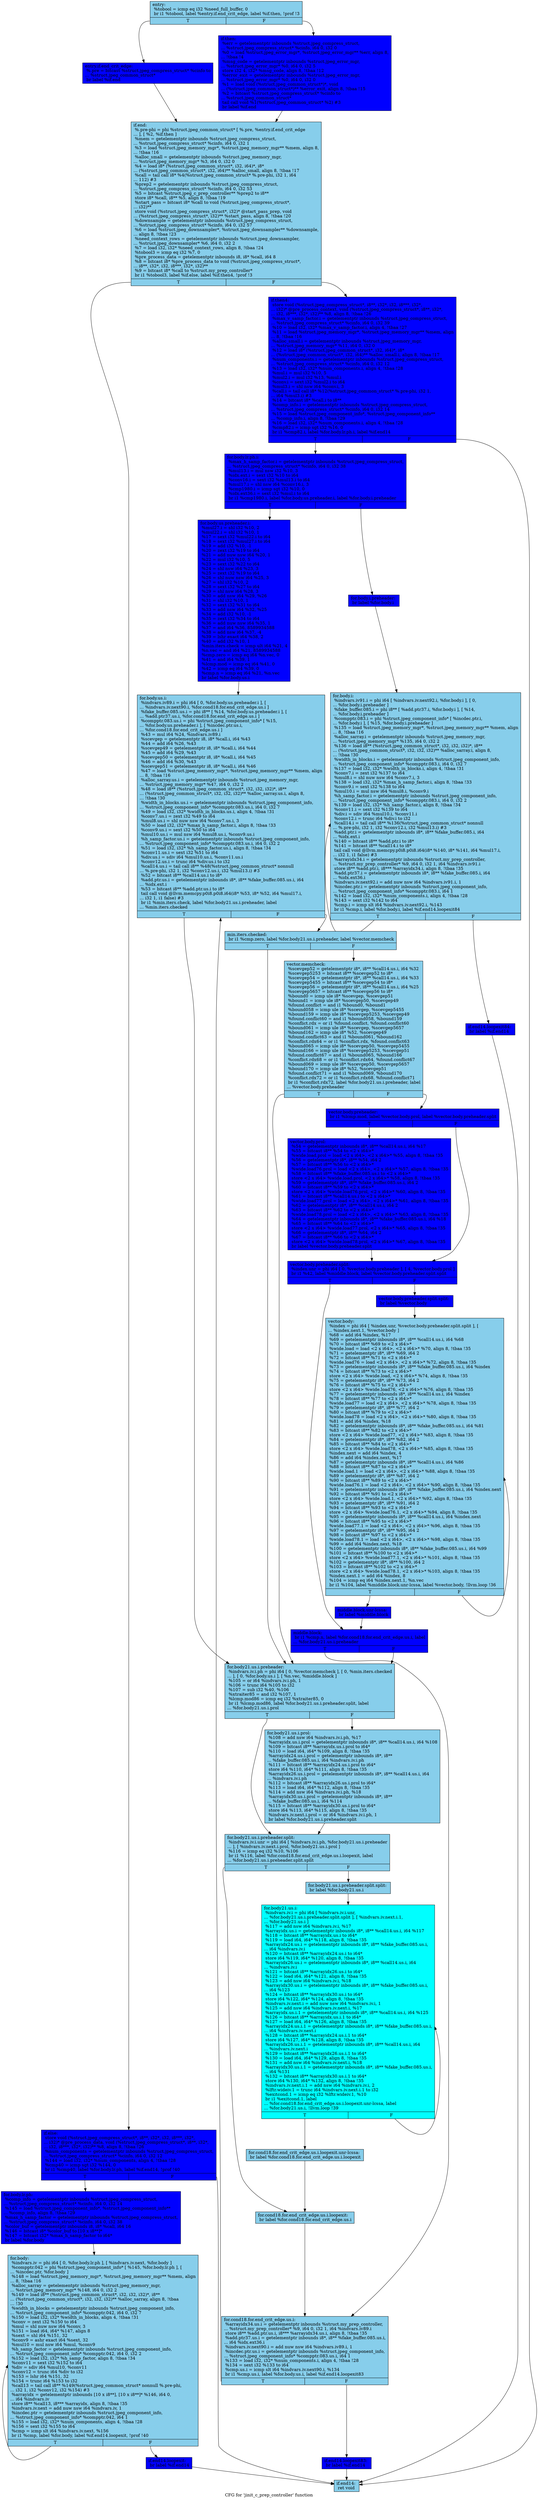 digraph "CFG for 'jinit_c_prep_controller' function" {
	label="CFG for 'jinit_c_prep_controller' function";

	Node0x5d0d660 [shape=record, style = filled, fillcolor = skyblue, label="{entry:\l  %tobool = icmp eq i32 %need_full_buffer, 0\l  br i1 %tobool, label %entry.if.end_crit_edge, label %if.then, !prof !3\l|{<s0>T|<s1>F}}"];
	Node0x5d0d660:s0 -> Node0x5d0dd80;
	Node0x5d0d660:s1 -> Node0x5d0de80;
	Node0x5d0dd80 [shape=record, style = filled, fillcolor = blue, label="{entry.if.end_crit_edge:                           \l  %.pre = bitcast %struct.jpeg_compress_struct* %cinfo to\l... %struct.jpeg_common_struct*\l  br label %if.end\l}"];
	Node0x5d0dd80 -> Node0x5d0f120;
	Node0x5d0de80 [shape=record, style = filled, fillcolor = blue, label="{if.then:                                          \l  %err = getelementptr inbounds %struct.jpeg_compress_struct,\l... %struct.jpeg_compress_struct* %cinfo, i64 0, i32 0\l  %0 = load %struct.jpeg_error_mgr*, %struct.jpeg_error_mgr** %err, align 8,\l... !tbaa !4\l  %msg_code = getelementptr inbounds %struct.jpeg_error_mgr,\l... %struct.jpeg_error_mgr* %0, i64 0, i32 5\l  store i32 4, i32* %msg_code, align 8, !tbaa !12\l  %error_exit = getelementptr inbounds %struct.jpeg_error_mgr,\l... %struct.jpeg_error_mgr* %0, i64 0, i32 0\l  %1 = load void (%struct.jpeg_common_struct*)*, void\l... (%struct.jpeg_common_struct*)** %error_exit, align 8, !tbaa !15\l  %2 = bitcast %struct.jpeg_compress_struct* %cinfo to\l... %struct.jpeg_common_struct*\l  tail call void %1(%struct.jpeg_common_struct* %2) #3\l  br label %if.end\l}"];
	Node0x5d0de80 -> Node0x5d0f120;
	Node0x5d0f120 [shape=record, style = filled, fillcolor = skyblue, label="{if.end:                                           \l  %.pre-phi = phi %struct.jpeg_common_struct* [ %.pre, %entry.if.end_crit_edge\l... ], [ %2, %if.then ]\l  %mem = getelementptr inbounds %struct.jpeg_compress_struct,\l... %struct.jpeg_compress_struct* %cinfo, i64 0, i32 1\l  %3 = load %struct.jpeg_memory_mgr*, %struct.jpeg_memory_mgr** %mem, align 8,\l... !tbaa !16\l  %alloc_small = getelementptr inbounds %struct.jpeg_memory_mgr,\l... %struct.jpeg_memory_mgr* %3, i64 0, i32 0\l  %4 = load i8* (%struct.jpeg_common_struct*, i32, i64)*, i8*\l... (%struct.jpeg_common_struct*, i32, i64)** %alloc_small, align 8, !tbaa !17\l  %call = tail call i8* %4(%struct.jpeg_common_struct* %.pre-phi, i32 1, i64\l... 112) #3\l  %prep2 = getelementptr inbounds %struct.jpeg_compress_struct,\l... %struct.jpeg_compress_struct* %cinfo, i64 0, i32 53\l  %5 = bitcast %struct.jpeg_c_prep_controller** %prep2 to i8**\l  store i8* %call, i8** %5, align 8, !tbaa !19\l  %start_pass = bitcast i8* %call to void (%struct.jpeg_compress_struct*,\l... i32)**\l  store void (%struct.jpeg_compress_struct*, i32)* @start_pass_prep, void\l... (%struct.jpeg_compress_struct*, i32)** %start_pass, align 8, !tbaa !20\l  %downsample = getelementptr inbounds %struct.jpeg_compress_struct,\l... %struct.jpeg_compress_struct* %cinfo, i64 0, i32 57\l  %6 = load %struct.jpeg_downsampler*, %struct.jpeg_downsampler** %downsample,\l... align 8, !tbaa !23\l  %need_context_rows = getelementptr inbounds %struct.jpeg_downsampler,\l... %struct.jpeg_downsampler* %6, i64 0, i32 2\l  %7 = load i32, i32* %need_context_rows, align 8, !tbaa !24\l  %tobool3 = icmp eq i32 %7, 0\l  %pre_process_data = getelementptr inbounds i8, i8* %call, i64 8\l  %8 = bitcast i8* %pre_process_data to void (%struct.jpeg_compress_struct*,\l... i8**, i32*, i32, i8***, i32*, i32)**\l  %9 = bitcast i8* %call to %struct.my_prep_controller*\l  br i1 %tobool3, label %if.else, label %if.then4, !prof !3\l|{<s0>T|<s1>F}}"];
	Node0x5d0f120:s0 -> Node0x5d101d0;
	Node0x5d0f120:s1 -> Node0x5d11360;
	Node0x5d11360 [shape=record, style = filled, fillcolor = blue, label="{if.then4:                                         \l  store void (%struct.jpeg_compress_struct*, i8**, i32*, i32, i8***, i32*,\l... i32)* @pre_process_context, void (%struct.jpeg_compress_struct*, i8**, i32*,\l... i32, i8***, i32*, i32)** %8, align 8, !tbaa !26\l  %max_v_samp_factor.i = getelementptr inbounds %struct.jpeg_compress_struct,\l... %struct.jpeg_compress_struct* %cinfo, i64 0, i32 39\l  %10 = load i32, i32* %max_v_samp_factor.i, align 4, !tbaa !27\l  %11 = load %struct.jpeg_memory_mgr*, %struct.jpeg_memory_mgr** %mem, align\l... 8, !tbaa !16\l  %alloc_small.i = getelementptr inbounds %struct.jpeg_memory_mgr,\l... %struct.jpeg_memory_mgr* %11, i64 0, i32 0\l  %12 = load i8* (%struct.jpeg_common_struct*, i32, i64)*, i8*\l... (%struct.jpeg_common_struct*, i32, i64)** %alloc_small.i, align 8, !tbaa !17\l  %num_components.i = getelementptr inbounds %struct.jpeg_compress_struct,\l... %struct.jpeg_compress_struct* %cinfo, i64 0, i32 12\l  %13 = load i32, i32* %num_components.i, align 4, !tbaa !28\l  %mul.i = mul i32 %10, 5\l  %mul2.i = mul i32 %13, %mul.i\l  %conv.i = sext i32 %mul2.i to i64\l  %mul3.i = shl nsw i64 %conv.i, 3\l  %call.i = tail call i8* %12(%struct.jpeg_common_struct* %.pre-phi, i32 1,\l... i64 %mul3.i) #3\l  %14 = bitcast i8* %call.i to i8**\l  %comp_info.i = getelementptr inbounds %struct.jpeg_compress_struct,\l... %struct.jpeg_compress_struct* %cinfo, i64 0, i32 14\l  %15 = load %struct.jpeg_component_info*, %struct.jpeg_component_info**\l... %comp_info.i, align 8, !tbaa !29\l  %16 = load i32, i32* %num_components.i, align 4, !tbaa !28\l  %cmp82.i = icmp sgt i32 %16, 0\l  br i1 %cmp82.i, label %for.body.lr.ph.i, label %if.end14\l|{<s0>T|<s1>F}}"];
	Node0x5d11360:s0 -> Node0x5d140e0;
	Node0x5d11360:s1 -> Node0x5d141e0;
	Node0x5d140e0 [shape=record, style = filled, fillcolor = blue, label="{for.body.lr.ph.i:                                 \l  %max_h_samp_factor.i = getelementptr inbounds %struct.jpeg_compress_struct,\l... %struct.jpeg_compress_struct* %cinfo, i64 0, i32 38\l  %mul13.i = mul nsw i32 %10, 3\l  %idx.ext.i = sext i32 %10 to i64\l  %conv16.i = sext i32 %mul13.i to i64\l  %mul17.i = shl nsw i64 %conv16.i, 3\l  %cmp1980.i = icmp sgt i32 %10, 0\l  %idx.ext36.i = sext i32 %mul.i to i64\l  br i1 %cmp1980.i, label %for.body.us.preheader.i, label %for.body.i.preheader\l|{<s0>T|<s1>F}}"];
	Node0x5d140e0:s0 -> Node0x5d147f0;
	Node0x5d140e0:s1 -> Node0x5d148f0;
	Node0x5d148f0 [shape=record, style = filled, fillcolor = blue, label="{for.body.i.preheader:                             \l  br label %for.body.i\l}"];
	Node0x5d148f0 -> Node0x5d14a80;
	Node0x5d147f0 [shape=record, style = filled, fillcolor = blue, label="{for.body.us.preheader.i:                          \l  %mul27.i = shl i32 %10, 2\l  %mul22.i = shl i32 %10, 1\l  %17 = sext i32 %mul22.i to i64\l  %18 = sext i32 %mul27.i to i64\l  %19 = add i32 %10, -1\l  %20 = zext i32 %19 to i64\l  %21 = add nuw nsw i64 %20, 1\l  %22 = mul i32 %10, 5\l  %23 = sext i32 %22 to i64\l  %24 = shl nsw i64 %23, 3\l  %25 = zext i32 %19 to i64\l  %26 = shl nuw nsw i64 %25, 3\l  %27 = shl i32 %10, 2\l  %28 = sext i32 %27 to i64\l  %29 = shl nsw i64 %28, 3\l  %30 = add nsw i64 %29, %26\l  %31 = shl i32 %10, 1\l  %32 = sext i32 %31 to i64\l  %33 = add nsw i64 %32, %25\l  %34 = add i32 %10, -1\l  %35 = zext i32 %34 to i64\l  %36 = add nuw nsw i64 %35, 1\l  %37 = and i64 %36, 8589934588\l  %38 = add nsw i64 %37, -4\l  %39 = lshr exact i64 %38, 2\l  %40 = add i32 %10, 1\l  %min.iters.check = icmp ult i64 %21, 4\l  %n.vec = and i64 %21, 8589934588\l  %cmp.zero = icmp eq i64 %n.vec, 0\l  %41 = and i64 %39, 1\l  %lcmp.mod = icmp eq i64 %41, 0\l  %42 = icmp eq i64 %39, 0\l  %cmp.n = icmp eq i64 %21, %n.vec\l  br label %for.body.us.i\l}"];
	Node0x5d147f0 -> Node0x5d164b0;
	Node0x5d164b0 [shape=record, style = filled, fillcolor = skyblue, label="{for.body.us.i:                                    \l  %indvars.iv89.i = phi i64 [ 0, %for.body.us.preheader.i ], [\l... %indvars.iv.next90.i, %for.cond18.for.end_crit_edge.us.i ]\l  %fake_buffer.085.us.i = phi i8** [ %14, %for.body.us.preheader.i ], [\l... %add.ptr37.us.i, %for.cond18.for.end_crit_edge.us.i ]\l  %compptr.083.us.i = phi %struct.jpeg_component_info* [ %15,\l... %for.body.us.preheader.i ], [ %incdec.ptr.us.i,\l... %for.cond18.for.end_crit_edge.us.i ]\l  %43 = mul i64 %24, %indvars.iv89.i\l  %scevgep = getelementptr i8, i8* %call.i, i64 %43\l  %44 = add i64 %26, %43\l  %scevgep49 = getelementptr i8, i8* %call.i, i64 %44\l  %45 = add i64 %29, %43\l  %scevgep50 = getelementptr i8, i8* %call.i, i64 %45\l  %46 = add i64 %30, %43\l  %scevgep51 = getelementptr i8, i8* %call.i, i64 %46\l  %47 = load %struct.jpeg_memory_mgr*, %struct.jpeg_memory_mgr** %mem, align\l... 8, !tbaa !16\l  %alloc_sarray.us.i = getelementptr inbounds %struct.jpeg_memory_mgr,\l... %struct.jpeg_memory_mgr* %47, i64 0, i32 2\l  %48 = load i8** (%struct.jpeg_common_struct*, i32, i32, i32)*, i8**\l... (%struct.jpeg_common_struct*, i32, i32, i32)** %alloc_sarray.us.i, align 8,\l... !tbaa !30\l  %width_in_blocks.us.i = getelementptr inbounds %struct.jpeg_component_info,\l... %struct.jpeg_component_info* %compptr.083.us.i, i64 0, i32 7\l  %49 = load i32, i32* %width_in_blocks.us.i, align 4, !tbaa !31\l  %conv7.us.i = zext i32 %49 to i64\l  %mul8.us.i = shl nuw nsw i64 %conv7.us.i, 3\l  %50 = load i32, i32* %max_h_samp_factor.i, align 8, !tbaa !33\l  %conv9.us.i = sext i32 %50 to i64\l  %mul10.us.i = mul nsw i64 %mul8.us.i, %conv9.us.i\l  %h_samp_factor.us.i = getelementptr inbounds %struct.jpeg_component_info,\l... %struct.jpeg_component_info* %compptr.083.us.i, i64 0, i32 2\l  %51 = load i32, i32* %h_samp_factor.us.i, align 8, !tbaa !34\l  %conv11.us.i = sext i32 %51 to i64\l  %div.us.i = sdiv i64 %mul10.us.i, %conv11.us.i\l  %conv12.us.i = trunc i64 %div.us.i to i32\l  %call14.us.i = tail call i8** %48(%struct.jpeg_common_struct* nonnull\l... %.pre-phi, i32 1, i32 %conv12.us.i, i32 %mul13.i) #3\l  %52 = bitcast i8** %call14.us.i to i8*\l  %add.ptr.us.i = getelementptr inbounds i8*, i8** %fake_buffer.085.us.i, i64\l... %idx.ext.i\l  %53 = bitcast i8** %add.ptr.us.i to i8*\l  tail call void @llvm.memcpy.p0i8.p0i8.i64(i8* %53, i8* %52, i64 %mul17.i,\l... i32 1, i1 false) #3\l  br i1 %min.iters.check, label %for.body21.us.i.preheader, label\l... %min.iters.checked\l|{<s0>T|<s1>F}}"];
	Node0x5d164b0:s0 -> Node0x5d18740;
	Node0x5d164b0:s1 -> Node0x5d18860;
	Node0x5d18860 [shape=record, style = filled, fillcolor = skyblue, label="{min.iters.checked:                                \l  br i1 %cmp.zero, label %for.body21.us.i.preheader, label %vector.memcheck\l|{<s0>T|<s1>F}}"];
	Node0x5d18860:s0 -> Node0x5d18740;
	Node0x5d18860:s1 -> Node0x5d189d0;
	Node0x5d189d0 [shape=record, style = filled, fillcolor = skyblue, label="{vector.memcheck:                                  \l  %scevgep52 = getelementptr i8*, i8** %call14.us.i, i64 %32\l  %scevgep5253 = bitcast i8** %scevgep52 to i8*\l  %scevgep54 = getelementptr i8*, i8** %call14.us.i, i64 %33\l  %scevgep5455 = bitcast i8** %scevgep54 to i8*\l  %scevgep56 = getelementptr i8*, i8** %call14.us.i, i64 %25\l  %scevgep5657 = bitcast i8** %scevgep56 to i8*\l  %bound0 = icmp ule i8* %scevgep, %scevgep51\l  %bound1 = icmp ule i8* %scevgep50, %scevgep49\l  %found.conflict = and i1 %bound0, %bound1\l  %bound058 = icmp ule i8* %scevgep, %scevgep5455\l  %bound159 = icmp ule i8* %scevgep5253, %scevgep49\l  %found.conflict60 = and i1 %bound058, %bound159\l  %conflict.rdx = or i1 %found.conflict, %found.conflict60\l  %bound061 = icmp ule i8* %scevgep, %scevgep5657\l  %bound162 = icmp ule i8* %52, %scevgep49\l  %found.conflict63 = and i1 %bound061, %bound162\l  %conflict.rdx64 = or i1 %conflict.rdx, %found.conflict63\l  %bound065 = icmp ule i8* %scevgep50, %scevgep5455\l  %bound166 = icmp ule i8* %scevgep5253, %scevgep51\l  %found.conflict67 = and i1 %bound065, %bound166\l  %conflict.rdx68 = or i1 %conflict.rdx64, %found.conflict67\l  %bound069 = icmp ule i8* %scevgep50, %scevgep5657\l  %bound170 = icmp ule i8* %52, %scevgep51\l  %found.conflict71 = and i1 %bound069, %bound170\l  %conflict.rdx72 = or i1 %conflict.rdx68, %found.conflict71\l  br i1 %conflict.rdx72, label %for.body21.us.i.preheader, label\l... %vector.body.preheader\l|{<s0>T|<s1>F}}"];
	Node0x5d189d0:s0 -> Node0x5d18740;
	Node0x5d189d0:s1 -> Node0x5d15290;
	Node0x5d15290 [shape=record, style = filled, fillcolor = blue, label="{vector.body.preheader:                            \l  br i1 %lcmp.mod, label %vector.body.prol, label %vector.body.preheader.split\l|{<s0>T|<s1>F}}"];
	Node0x5d15290:s0 -> Node0x5d16080;
	Node0x5d15290:s1 -> Node0x5d16100;
	Node0x5d16080 [shape=record, style = filled, fillcolor = blue, label="{vector.body.prol:                                 \l  %54 = getelementptr inbounds i8*, i8** %call14.us.i, i64 %17\l  %55 = bitcast i8** %54 to \<2 x i64\>*\l  %wide.load.prol = load \<2 x i64\>, \<2 x i64\>* %55, align 8, !tbaa !35\l  %56 = getelementptr i8*, i8** %54, i64 2\l  %57 = bitcast i8** %56 to \<2 x i64\>*\l  %wide.load76.prol = load \<2 x i64\>, \<2 x i64\>* %57, align 8, !tbaa !35\l  %58 = bitcast i8** %fake_buffer.085.us.i to \<2 x i64\>*\l  store \<2 x i64\> %wide.load.prol, \<2 x i64\>* %58, align 8, !tbaa !35\l  %59 = getelementptr i8*, i8** %fake_buffer.085.us.i, i64 2\l  %60 = bitcast i8** %59 to \<2 x i64\>*\l  store \<2 x i64\> %wide.load76.prol, \<2 x i64\>* %60, align 8, !tbaa !35\l  %61 = bitcast i8** %call14.us.i to \<2 x i64\>*\l  %wide.load77.prol = load \<2 x i64\>, \<2 x i64\>* %61, align 8, !tbaa !35\l  %62 = getelementptr i8*, i8** %call14.us.i, i64 2\l  %63 = bitcast i8** %62 to \<2 x i64\>*\l  %wide.load78.prol = load \<2 x i64\>, \<2 x i64\>* %63, align 8, !tbaa !35\l  %64 = getelementptr inbounds i8*, i8** %fake_buffer.085.us.i, i64 %18\l  %65 = bitcast i8** %64 to \<2 x i64\>*\l  store \<2 x i64\> %wide.load77.prol, \<2 x i64\>* %65, align 8, !tbaa !35\l  %66 = getelementptr i8*, i8** %64, i64 2\l  %67 = bitcast i8** %66 to \<2 x i64\>*\l  store \<2 x i64\> %wide.load78.prol, \<2 x i64\>* %67, align 8, !tbaa !35\l  br label %vector.body.preheader.split\l}"];
	Node0x5d16080 -> Node0x5d16100;
	Node0x5d16100 [shape=record, style = filled, fillcolor = blue, label="{vector.body.preheader.split:                      \l  %index.unr = phi i64 [ 0, %vector.body.preheader ], [ 4, %vector.body.prol ]\l  br i1 %42, label %middle.block, label %vector.body.preheader.split.split\l|{<s0>T|<s1>F}}"];
	Node0x5d16100:s0 -> Node0x5d1c790;
	Node0x5d16100:s1 -> Node0x5d1c840;
	Node0x5d1c840 [shape=record, style = filled, fillcolor = blue, label="{vector.body.preheader.split.split:                \l  br label %vector.body\l}"];
	Node0x5d1c840 -> Node0x5d1c9b0;
	Node0x5d1c9b0 [shape=record, style = filled, fillcolor = skyblue, label="{vector.body:                                      \l  %index = phi i64 [ %index.unr, %vector.body.preheader.split.split ], [\l... %index.next.1, %vector.body ]\l  %68 = add i64 %index, %17\l  %69 = getelementptr inbounds i8*, i8** %call14.us.i, i64 %68\l  %70 = bitcast i8** %69 to \<2 x i64\>*\l  %wide.load = load \<2 x i64\>, \<2 x i64\>* %70, align 8, !tbaa !35\l  %71 = getelementptr i8*, i8** %69, i64 2\l  %72 = bitcast i8** %71 to \<2 x i64\>*\l  %wide.load76 = load \<2 x i64\>, \<2 x i64\>* %72, align 8, !tbaa !35\l  %73 = getelementptr inbounds i8*, i8** %fake_buffer.085.us.i, i64 %index\l  %74 = bitcast i8** %73 to \<2 x i64\>*\l  store \<2 x i64\> %wide.load, \<2 x i64\>* %74, align 8, !tbaa !35\l  %75 = getelementptr i8*, i8** %73, i64 2\l  %76 = bitcast i8** %75 to \<2 x i64\>*\l  store \<2 x i64\> %wide.load76, \<2 x i64\>* %76, align 8, !tbaa !35\l  %77 = getelementptr inbounds i8*, i8** %call14.us.i, i64 %index\l  %78 = bitcast i8** %77 to \<2 x i64\>*\l  %wide.load77 = load \<2 x i64\>, \<2 x i64\>* %78, align 8, !tbaa !35\l  %79 = getelementptr i8*, i8** %77, i64 2\l  %80 = bitcast i8** %79 to \<2 x i64\>*\l  %wide.load78 = load \<2 x i64\>, \<2 x i64\>* %80, align 8, !tbaa !35\l  %81 = add i64 %index, %18\l  %82 = getelementptr inbounds i8*, i8** %fake_buffer.085.us.i, i64 %81\l  %83 = bitcast i8** %82 to \<2 x i64\>*\l  store \<2 x i64\> %wide.load77, \<2 x i64\>* %83, align 8, !tbaa !35\l  %84 = getelementptr i8*, i8** %82, i64 2\l  %85 = bitcast i8** %84 to \<2 x i64\>*\l  store \<2 x i64\> %wide.load78, \<2 x i64\>* %85, align 8, !tbaa !35\l  %index.next = add i64 %index, 4\l  %86 = add i64 %index.next, %17\l  %87 = getelementptr inbounds i8*, i8** %call14.us.i, i64 %86\l  %88 = bitcast i8** %87 to \<2 x i64\>*\l  %wide.load.1 = load \<2 x i64\>, \<2 x i64\>* %88, align 8, !tbaa !35\l  %89 = getelementptr i8*, i8** %87, i64 2\l  %90 = bitcast i8** %89 to \<2 x i64\>*\l  %wide.load76.1 = load \<2 x i64\>, \<2 x i64\>* %90, align 8, !tbaa !35\l  %91 = getelementptr inbounds i8*, i8** %fake_buffer.085.us.i, i64 %index.next\l  %92 = bitcast i8** %91 to \<2 x i64\>*\l  store \<2 x i64\> %wide.load.1, \<2 x i64\>* %92, align 8, !tbaa !35\l  %93 = getelementptr i8*, i8** %91, i64 2\l  %94 = bitcast i8** %93 to \<2 x i64\>*\l  store \<2 x i64\> %wide.load76.1, \<2 x i64\>* %94, align 8, !tbaa !35\l  %95 = getelementptr inbounds i8*, i8** %call14.us.i, i64 %index.next\l  %96 = bitcast i8** %95 to \<2 x i64\>*\l  %wide.load77.1 = load \<2 x i64\>, \<2 x i64\>* %96, align 8, !tbaa !35\l  %97 = getelementptr i8*, i8** %95, i64 2\l  %98 = bitcast i8** %97 to \<2 x i64\>*\l  %wide.load78.1 = load \<2 x i64\>, \<2 x i64\>* %98, align 8, !tbaa !35\l  %99 = add i64 %index.next, %18\l  %100 = getelementptr inbounds i8*, i8** %fake_buffer.085.us.i, i64 %99\l  %101 = bitcast i8** %100 to \<2 x i64\>*\l  store \<2 x i64\> %wide.load77.1, \<2 x i64\>* %101, align 8, !tbaa !35\l  %102 = getelementptr i8*, i8** %100, i64 2\l  %103 = bitcast i8** %102 to \<2 x i64\>*\l  store \<2 x i64\> %wide.load78.1, \<2 x i64\>* %103, align 8, !tbaa !35\l  %index.next.1 = add i64 %index, 8\l  %104 = icmp eq i64 %index.next.1, %n.vec\l  br i1 %104, label %middle.block.unr-lcssa, label %vector.body, !llvm.loop !36\l|{<s0>T|<s1>F}}"];
	Node0x5d1c9b0:s0 -> Node0x5d1e6a0;
	Node0x5d1c9b0:s1 -> Node0x5d1c9b0;
	Node0x5d1e6a0 [shape=record, style = filled, fillcolor = blue, label="{middle.block.unr-lcssa:                           \l  br label %middle.block\l}"];
	Node0x5d1e6a0 -> Node0x5d1c790;
	Node0x5d1c790 [shape=record, style = filled, fillcolor = blue, label="{middle.block:                                     \l  br i1 %cmp.n, label %for.cond18.for.end_crit_edge.us.i, label\l... %for.body21.us.i.preheader\l|{<s0>T|<s1>F}}"];
	Node0x5d1c790:s0 -> Node0x5d16660;
	Node0x5d1c790:s1 -> Node0x5d18740;
	Node0x5d18740 [shape=record, style = filled, fillcolor = skyblue, label="{for.body21.us.i.preheader:                        \l  %indvars.iv.i.ph = phi i64 [ 0, %vector.memcheck ], [ 0, %min.iters.checked\l... ], [ 0, %for.body.us.i ], [ %n.vec, %middle.block ]\l  %105 = or i64 %indvars.iv.i.ph, 1\l  %106 = trunc i64 %105 to i32\l  %107 = sub i32 %40, %106\l  %xtraiter85 = and i32 %107, 1\l  %lcmp.mod86 = icmp eq i32 %xtraiter85, 0\l  br i1 %lcmp.mod86, label %for.body21.us.i.preheader.split, label\l... %for.body21.us.i.prol\l|{<s0>T|<s1>F}}"];
	Node0x5d18740:s0 -> Node0x5d0e4c0;
	Node0x5d18740:s1 -> Node0x5d0e5e0;
	Node0x5d0e5e0 [shape=record, style = filled, fillcolor = skyblue, label="{for.body21.us.i.prol:                             \l  %108 = add nsw i64 %indvars.iv.i.ph, %17\l  %arrayidx.us.i.prol = getelementptr inbounds i8*, i8** %call14.us.i, i64 %108\l  %109 = bitcast i8** %arrayidx.us.i.prol to i64*\l  %110 = load i64, i64* %109, align 8, !tbaa !35\l  %arrayidx24.us.i.prol = getelementptr inbounds i8*, i8**\l... %fake_buffer.085.us.i, i64 %indvars.iv.i.ph\l  %111 = bitcast i8** %arrayidx24.us.i.prol to i64*\l  store i64 %110, i64* %111, align 8, !tbaa !35\l  %arrayidx26.us.i.prol = getelementptr inbounds i8*, i8** %call14.us.i, i64\l... %indvars.iv.i.ph\l  %112 = bitcast i8** %arrayidx26.us.i.prol to i64*\l  %113 = load i64, i64* %112, align 8, !tbaa !35\l  %114 = add nsw i64 %indvars.iv.i.ph, %18\l  %arrayidx30.us.i.prol = getelementptr inbounds i8*, i8**\l... %fake_buffer.085.us.i, i64 %114\l  %115 = bitcast i8** %arrayidx30.us.i.prol to i64*\l  store i64 %113, i64* %115, align 8, !tbaa !35\l  %indvars.iv.next.i.prol = or i64 %indvars.iv.i.ph, 1\l  br label %for.body21.us.i.preheader.split\l}"];
	Node0x5d0e5e0 -> Node0x5d0e4c0;
	Node0x5d0e4c0 [shape=record, style = filled, fillcolor = skyblue, label="{for.body21.us.i.preheader.split:                  \l  %indvars.iv.i.unr = phi i64 [ %indvars.iv.i.ph, %for.body21.us.i.preheader\l... ], [ %indvars.iv.next.i.prol, %for.body21.us.i.prol ]\l  %116 = icmp eq i32 %10, %106\l  br i1 %116, label %for.cond18.for.end_crit_edge.us.i.loopexit, label\l... %for.body21.us.i.preheader.split.split\l|{<s0>T|<s1>F}}"];
	Node0x5d0e4c0:s0 -> Node0x5d208f0;
	Node0x5d0e4c0:s1 -> Node0x5d209f0;
	Node0x5d209f0 [shape=record, style = filled, fillcolor = skyblue, label="{for.body21.us.i.preheader.split.split:            \l  br label %for.body21.us.i\l}"];
	Node0x5d209f0 -> Node0x5d20b30;
	Node0x5d20b30 [shape=record, style = filled, fillcolor = cyan, label="{for.body21.us.i:                                  \l  %indvars.iv.i = phi i64 [ %indvars.iv.i.unr,\l... %for.body21.us.i.preheader.split.split ], [ %indvars.iv.next.i.1,\l... %for.body21.us.i ]\l  %117 = add nsw i64 %indvars.iv.i, %17\l  %arrayidx.us.i = getelementptr inbounds i8*, i8** %call14.us.i, i64 %117\l  %118 = bitcast i8** %arrayidx.us.i to i64*\l  %119 = load i64, i64* %118, align 8, !tbaa !35\l  %arrayidx24.us.i = getelementptr inbounds i8*, i8** %fake_buffer.085.us.i,\l... i64 %indvars.iv.i\l  %120 = bitcast i8** %arrayidx24.us.i to i64*\l  store i64 %119, i64* %120, align 8, !tbaa !35\l  %arrayidx26.us.i = getelementptr inbounds i8*, i8** %call14.us.i, i64\l... %indvars.iv.i\l  %121 = bitcast i8** %arrayidx26.us.i to i64*\l  %122 = load i64, i64* %121, align 8, !tbaa !35\l  %123 = add nsw i64 %indvars.iv.i, %18\l  %arrayidx30.us.i = getelementptr inbounds i8*, i8** %fake_buffer.085.us.i,\l... i64 %123\l  %124 = bitcast i8** %arrayidx30.us.i to i64*\l  store i64 %122, i64* %124, align 8, !tbaa !35\l  %indvars.iv.next.i = add nuw nsw i64 %indvars.iv.i, 1\l  %125 = add nsw i64 %indvars.iv.next.i, %17\l  %arrayidx.us.i.1 = getelementptr inbounds i8*, i8** %call14.us.i, i64 %125\l  %126 = bitcast i8** %arrayidx.us.i.1 to i64*\l  %127 = load i64, i64* %126, align 8, !tbaa !35\l  %arrayidx24.us.i.1 = getelementptr inbounds i8*, i8** %fake_buffer.085.us.i,\l... i64 %indvars.iv.next.i\l  %128 = bitcast i8** %arrayidx24.us.i.1 to i64*\l  store i64 %127, i64* %128, align 8, !tbaa !35\l  %arrayidx26.us.i.1 = getelementptr inbounds i8*, i8** %call14.us.i, i64\l... %indvars.iv.next.i\l  %129 = bitcast i8** %arrayidx26.us.i.1 to i64*\l  %130 = load i64, i64* %129, align 8, !tbaa !35\l  %131 = add nsw i64 %indvars.iv.next.i, %18\l  %arrayidx30.us.i.1 = getelementptr inbounds i8*, i8** %fake_buffer.085.us.i,\l... i64 %131\l  %132 = bitcast i8** %arrayidx30.us.i.1 to i64*\l  store i64 %130, i64* %132, align 8, !tbaa !35\l  %indvars.iv.next.i.1 = add nsw i64 %indvars.iv.i, 2\l  %lftr.wideiv.1 = trunc i64 %indvars.iv.next.i.1 to i32\l  %exitcond.1 = icmp eq i32 %lftr.wideiv.1, %10\l  br i1 %exitcond.1, label\l... %for.cond18.for.end_crit_edge.us.i.loopexit.unr-lcssa, label\l... %for.body21.us.i, !llvm.loop !39\l|{<s0>T|<s1>F}}"];
	Node0x5d20b30:s0 -> Node0x5d221a0;
	Node0x5d20b30:s1 -> Node0x5d20b30;
	Node0x5d221a0 [shape=record, style = filled, fillcolor = skyblue, label="{for.cond18.for.end_crit_edge.us.i.loopexit.unr-lcssa: \l  br label %for.cond18.for.end_crit_edge.us.i.loopexit\l}"];
	Node0x5d221a0 -> Node0x5d208f0;
	Node0x5d208f0 [shape=record, style = filled, fillcolor = skyblue, label="{for.cond18.for.end_crit_edge.us.i.loopexit:       \l  br label %for.cond18.for.end_crit_edge.us.i\l}"];
	Node0x5d208f0 -> Node0x5d16660;
	Node0x5d16660 [shape=record, style = filled, fillcolor = skyblue, label="{for.cond18.for.end_crit_edge.us.i:                \l  %arrayidx34.us.i = getelementptr inbounds %struct.my_prep_controller,\l... %struct.my_prep_controller* %9, i64 0, i32 1, i64 %indvars.iv89.i\l  store i8** %add.ptr.us.i, i8*** %arrayidx34.us.i, align 8, !tbaa !35\l  %add.ptr37.us.i = getelementptr inbounds i8*, i8** %fake_buffer.085.us.i,\l... i64 %idx.ext36.i\l  %indvars.iv.next90.i = add nuw nsw i64 %indvars.iv89.i, 1\l  %incdec.ptr.us.i = getelementptr inbounds %struct.jpeg_component_info,\l... %struct.jpeg_component_info* %compptr.083.us.i, i64 1\l  %133 = load i32, i32* %num_components.i, align 4, !tbaa !28\l  %134 = sext i32 %133 to i64\l  %cmp.us.i = icmp slt i64 %indvars.iv.next90.i, %134\l  br i1 %cmp.us.i, label %for.body.us.i, label %if.end14.loopexit83\l|{<s0>T|<s1>F}}"];
	Node0x5d16660:s0 -> Node0x5d164b0;
	Node0x5d16660:s1 -> Node0x5d22830;
	Node0x5d14a80 [shape=record, style = filled, fillcolor = skyblue, label="{for.body.i:                                       \l  %indvars.iv91.i = phi i64 [ %indvars.iv.next92.i, %for.body.i ], [ 0,\l... %for.body.i.preheader ]\l  %fake_buffer.085.i = phi i8** [ %add.ptr37.i, %for.body.i ], [ %14,\l... %for.body.i.preheader ]\l  %compptr.083.i = phi %struct.jpeg_component_info* [ %incdec.ptr.i,\l... %for.body.i ], [ %15, %for.body.i.preheader ]\l  %135 = load %struct.jpeg_memory_mgr*, %struct.jpeg_memory_mgr** %mem, align\l... 8, !tbaa !16\l  %alloc_sarray.i = getelementptr inbounds %struct.jpeg_memory_mgr,\l... %struct.jpeg_memory_mgr* %135, i64 0, i32 2\l  %136 = load i8** (%struct.jpeg_common_struct*, i32, i32, i32)*, i8**\l... (%struct.jpeg_common_struct*, i32, i32, i32)** %alloc_sarray.i, align 8,\l... !tbaa !30\l  %width_in_blocks.i = getelementptr inbounds %struct.jpeg_component_info,\l... %struct.jpeg_component_info* %compptr.083.i, i64 0, i32 7\l  %137 = load i32, i32* %width_in_blocks.i, align 4, !tbaa !31\l  %conv7.i = zext i32 %137 to i64\l  %mul8.i = shl nuw nsw i64 %conv7.i, 3\l  %138 = load i32, i32* %max_h_samp_factor.i, align 8, !tbaa !33\l  %conv9.i = sext i32 %138 to i64\l  %mul10.i = mul nsw i64 %mul8.i, %conv9.i\l  %h_samp_factor.i = getelementptr inbounds %struct.jpeg_component_info,\l... %struct.jpeg_component_info* %compptr.083.i, i64 0, i32 2\l  %139 = load i32, i32* %h_samp_factor.i, align 8, !tbaa !34\l  %conv11.i = sext i32 %139 to i64\l  %div.i = sdiv i64 %mul10.i, %conv11.i\l  %conv12.i = trunc i64 %div.i to i32\l  %call14.i = tail call i8** %136(%struct.jpeg_common_struct* nonnull\l... %.pre-phi, i32 1, i32 %conv12.i, i32 %mul13.i) #3\l  %add.ptr.i = getelementptr inbounds i8*, i8** %fake_buffer.085.i, i64\l... %idx.ext.i\l  %140 = bitcast i8** %add.ptr.i to i8*\l  %141 = bitcast i8** %call14.i to i8*\l  tail call void @llvm.memcpy.p0i8.p0i8.i64(i8* %140, i8* %141, i64 %mul17.i,\l... i32 1, i1 false) #3\l  %arrayidx34.i = getelementptr inbounds %struct.my_prep_controller,\l... %struct.my_prep_controller* %9, i64 0, i32 1, i64 %indvars.iv91.i\l  store i8** %add.ptr.i, i8*** %arrayidx34.i, align 8, !tbaa !35\l  %add.ptr37.i = getelementptr inbounds i8*, i8** %fake_buffer.085.i, i64\l... %idx.ext36.i\l  %indvars.iv.next92.i = add nuw nsw i64 %indvars.iv91.i, 1\l  %incdec.ptr.i = getelementptr inbounds %struct.jpeg_component_info,\l... %struct.jpeg_component_info* %compptr.083.i, i64 1\l  %142 = load i32, i32* %num_components.i, align 4, !tbaa !28\l  %143 = sext i32 %142 to i64\l  %cmp.i = icmp slt i64 %indvars.iv.next92.i, %143\l  br i1 %cmp.i, label %for.body.i, label %if.end14.loopexit84\l|{<s0>T|<s1>F}}"];
	Node0x5d14a80:s0 -> Node0x5d14a80;
	Node0x5d14a80:s1 -> Node0x5d258d0;
	Node0x5d101d0 [shape=record, style = filled, fillcolor = blue, label="{if.else:                                          \l  store void (%struct.jpeg_compress_struct*, i8**, i32*, i32, i8***, i32*,\l... i32)* @pre_process_data, void (%struct.jpeg_compress_struct*, i8**, i32*,\l... i32, i8***, i32*, i32)** %8, align 8, !tbaa !26\l  %num_components = getelementptr inbounds %struct.jpeg_compress_struct,\l... %struct.jpeg_compress_struct* %cinfo, i64 0, i32 12\l  %144 = load i32, i32* %num_components, align 4, !tbaa !28\l  %cmp40 = icmp sgt i32 %144, 0\l  br i1 %cmp40, label %for.body.lr.ph, label %if.end14, !prof !40\l|{<s0>T|<s1>F}}"];
	Node0x5d101d0:s0 -> Node0x5d262f0;
	Node0x5d101d0:s1 -> Node0x5d141e0;
	Node0x5d262f0 [shape=record, style = filled, fillcolor = blue, label="{for.body.lr.ph:                                   \l  %comp_info = getelementptr inbounds %struct.jpeg_compress_struct,\l... %struct.jpeg_compress_struct* %cinfo, i64 0, i32 14\l  %145 = load %struct.jpeg_component_info*, %struct.jpeg_component_info**\l... %comp_info, align 8, !tbaa !29\l  %max_h_samp_factor = getelementptr inbounds %struct.jpeg_compress_struct,\l... %struct.jpeg_compress_struct* %cinfo, i64 0, i32 38\l  %color_buf = getelementptr inbounds i8, i8* %call, i64 16\l  %146 = bitcast i8* %color_buf to [10 x i8**]*\l  %147 = bitcast i32* %max_h_samp_factor to i64*\l  br label %for.body\l}"];
	Node0x5d262f0 -> Node0x5d26ed0;
	Node0x5d26ed0 [shape=record, style = filled, fillcolor = skyblue, label="{for.body:                                         \l  %indvars.iv = phi i64 [ 0, %for.body.lr.ph ], [ %indvars.iv.next, %for.body ]\l  %compptr.042 = phi %struct.jpeg_component_info* [ %145, %for.body.lr.ph ], [\l... %incdec.ptr, %for.body ]\l  %148 = load %struct.jpeg_memory_mgr*, %struct.jpeg_memory_mgr** %mem, align\l... 8, !tbaa !16\l  %alloc_sarray = getelementptr inbounds %struct.jpeg_memory_mgr,\l... %struct.jpeg_memory_mgr* %148, i64 0, i32 2\l  %149 = load i8** (%struct.jpeg_common_struct*, i32, i32, i32)*, i8**\l... (%struct.jpeg_common_struct*, i32, i32, i32)** %alloc_sarray, align 8, !tbaa\l... !30\l  %width_in_blocks = getelementptr inbounds %struct.jpeg_component_info,\l... %struct.jpeg_component_info* %compptr.042, i64 0, i32 7\l  %150 = load i32, i32* %width_in_blocks, align 4, !tbaa !31\l  %conv = zext i32 %150 to i64\l  %mul = shl nuw nsw i64 %conv, 3\l  %151 = load i64, i64* %147, align 8\l  %sext = shl i64 %151, 32\l  %conv9 = ashr exact i64 %sext, 32\l  %mul10 = mul nsw i64 %mul, %conv9\l  %h_samp_factor = getelementptr inbounds %struct.jpeg_component_info,\l... %struct.jpeg_component_info* %compptr.042, i64 0, i32 2\l  %152 = load i32, i32* %h_samp_factor, align 8, !tbaa !34\l  %conv11 = sext i32 %152 to i64\l  %div = sdiv i64 %mul10, %conv11\l  %conv12 = trunc i64 %div to i32\l  %153 = lshr i64 %151, 32\l  %154 = trunc i64 %153 to i32\l  %call13 = tail call i8** %149(%struct.jpeg_common_struct* nonnull %.pre-phi,\l... i32 1, i32 %conv12, i32 %154) #3\l  %arrayidx = getelementptr inbounds [10 x i8**], [10 x i8**]* %146, i64 0,\l... i64 %indvars.iv\l  store i8** %call13, i8*** %arrayidx, align 8, !tbaa !35\l  %indvars.iv.next = add nuw nsw i64 %indvars.iv, 1\l  %incdec.ptr = getelementptr inbounds %struct.jpeg_component_info,\l... %struct.jpeg_component_info* %compptr.042, i64 1\l  %155 = load i32, i32* %num_components, align 4, !tbaa !28\l  %156 = sext i32 %155 to i64\l  %cmp = icmp slt i64 %indvars.iv.next, %156\l  br i1 %cmp, label %for.body, label %if.end14.loopexit, !prof !40\l|{<s0>T|<s1>F}}"];
	Node0x5d26ed0:s0 -> Node0x5d26ed0;
	Node0x5d26ed0:s1 -> Node0x5d1a400;
	Node0x5d1a400 [shape=record, style = filled, fillcolor = blue, label="{if.end14.loopexit:                                \l  br label %if.end14\l}"];
	Node0x5d1a400 -> Node0x5d141e0;
	Node0x5d22830 [shape=record, style = filled, fillcolor = blue, label="{if.end14.loopexit83:                              \l  br label %if.end14\l}"];
	Node0x5d22830 -> Node0x5d141e0;
	Node0x5d258d0 [shape=record, style = filled, fillcolor = blue, label="{if.end14.loopexit84:                              \l  br label %if.end14\l}"];
	Node0x5d258d0 -> Node0x5d141e0;
	Node0x5d141e0 [shape=record, style = filled, fillcolor = skyblue, label="{if.end14:                                         \l  ret void\l}"];
}
